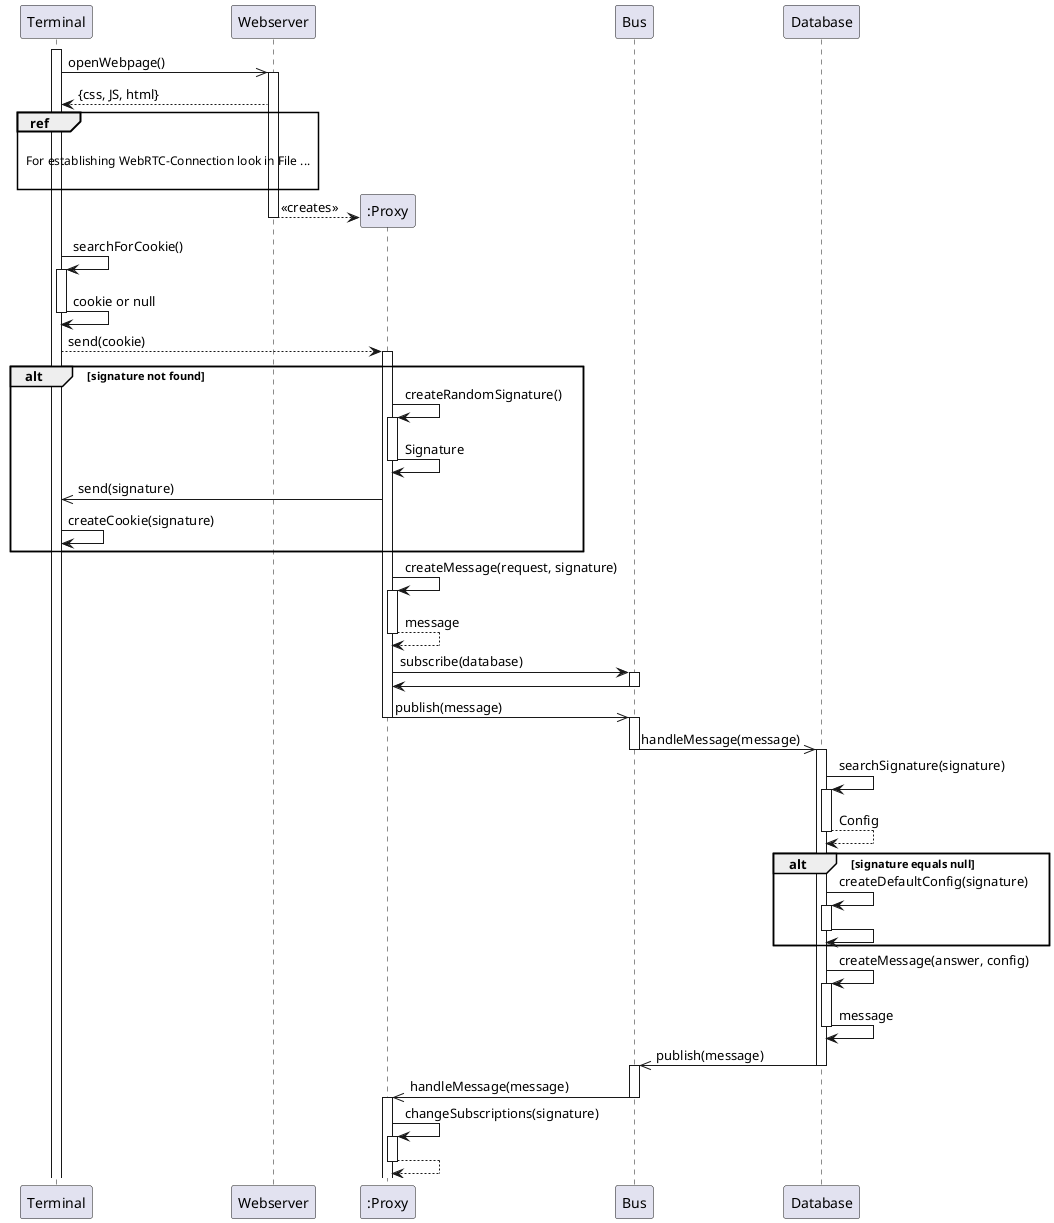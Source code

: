 @startuml
activate Terminal
Terminal ->> Webserver: openWebpage()
activate Webserver

Terminal <-- Webserver: {css, JS, html}

ref over Terminal,Webserver

	For establishing WebRTC-Connection look in File ...

end ref


create ":Proxy"

Webserver --> ":Proxy": <<creates>>
deactivate Webserver

Terminal -> Terminal: searchForCookie()
activate Terminal
	Terminal -> Terminal: cookie or null
deactivate Terminal

Terminal --> ":Proxy": send(cookie)
activate ":Proxy"

alt signature not found
	":Proxy" -> ":Proxy": createRandomSignature()
	activate ":Proxy"
		":Proxy" -> ":Proxy": Signature
	deactivate ":Proxy"
	":Proxy" ->> Terminal: send(signature)
	Terminal -> Terminal: createCookie(signature)
end

activate ":Proxy"
	":Proxy" -> ":Proxy": createMessage(request, signature)
	activate ":Proxy"
		":Proxy" --> ":Proxy": message
	deactivate ":Proxy"
	":Proxy" -> Bus: subscribe(database)
	activate Bus
    	Bus -> ":Proxy"
    deactivate Bus
	":Proxy" ->> Bus: publish(message)
deactivate ":Proxy"

activate Bus
	Bus ->> Database: handleMessage(message)
deactivate Bus

activate Database
	Database -> Database: searchSignature(signature)
	activate Database
		Database --> Database: Config
	deactivate Database

	alt signature equals null
		Database -> Database: createDefaultConfig(signature)
		activate Database
			Database -> Database
		deactivate Database
		
	end
	Database -> Database: createMessage(answer, config)
	activate Database
		Database -> Database: message
	deactivate Database
	Database ->> Bus: publish(message)
deactivate Database	

activate Bus
	Bus ->> ":Proxy": handleMessage(message)
deactivate Bus


activate ":Proxy"

	":Proxy" -> ":Proxy": changeSubscriptions(signature)
	activate ":Proxy"
		":Proxy" --> ":Proxy"
		
	deactivate ":Proxy"


@enduml
